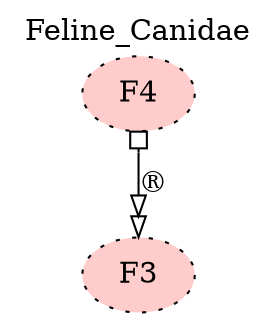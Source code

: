 digraph {graph[label=Feline_Canidae,labelloc=tl,labelfontsize=12];
"F3"[shape=oval,fillcolor="#FFCCCC",style ="filled,dotted",label="F3"];
"F4"[shape=oval,fillcolor="#FFCCCC",style ="filled,dotted",label="F4"];

"F4"->"F3"[label=®,dir=both,arrowtail=obox,arrowhead=emptyempty];
}
